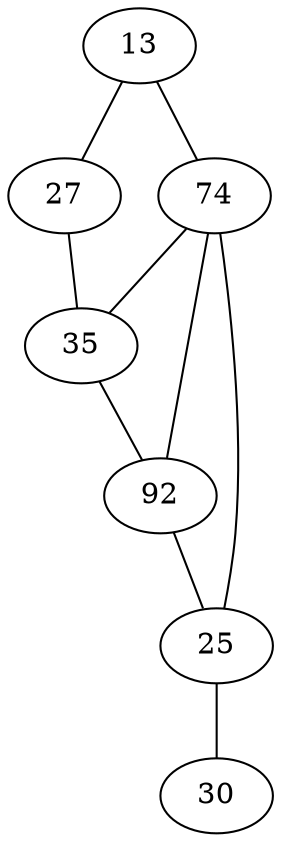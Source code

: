 strict graph G { 
 

    13 --  74
    13 --  27
    13 --  74
    13 --  27
    13 --  74
    13 --  27
    13 --  74
    13 --  27
    74 --  13
    74 --  13
    74 --  35
    74 --  92
    74 --  25
    74 --  35
    74 --  92
    74 --  25
    74 --  13
    74 --  13
    27 --  13
    27 --  13
    27 --  35
    27 --  35
    27 --  13
    27 --  13
    27 --  35
    27 --  35
    35 --  74
    35 --  27
    35 --  27
    35 --  92
    35 --  74
    35 --  92
    35 --  27
    35 --  27
    35 --  92
    35 --  92
    92 --  74
    92 --  35
    92 --  35
    92 --  74
    92 --  25
    92 --  25
    92 --  35
    92 --  35
    25 --  74
    25 --  92
    25 --  74
    25 --  92
    25 --  30
    25 --  30
    30 --  25
    30 --  25

 }
